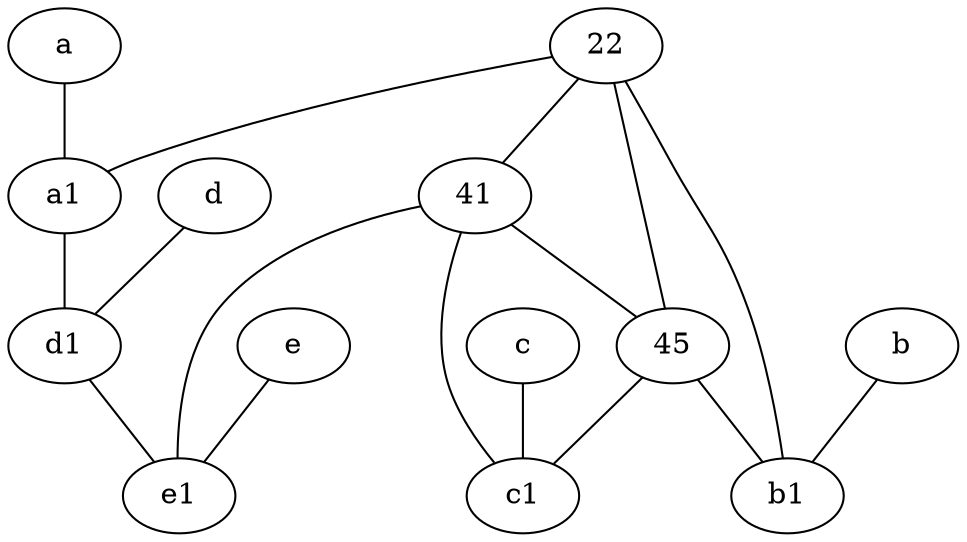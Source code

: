 graph {
	node [labelfontsize=50]
	c1 [labelfontsize=50 pos="4.5,3!"]
	41 [labelfontsize=50]
	a1 [labelfontsize=50 pos="8,3!"]
	a [labelfontsize=50 pos="8,2!"]
	e1 [labelfontsize=50 pos="7,7!"]
	c [labelfontsize=50 pos="4.5,2!"]
	45 [labelfontsize=50]
	b1 [labelfontsize=50 pos="9,4!"]
	d1 [labelfontsize=50 pos="3,5!"]
	22 [labelfontsize=50]
	e [labelfontsize=50 pos="7,9!"]
	b [labelfontsize=50 pos="10,4!"]
	d [labelfontsize=50 pos="2,5!"]
	22 -- a1
	41 -- c1
	d -- d1
	22 -- 45
	45 -- c1
	41 -- 45
	d1 -- e1
	c -- c1
	a1 -- d1
	22 -- 41
	45 -- b1
	41 -- e1
	b -- b1
	22 -- b1
	e -- e1
	a -- a1
}
